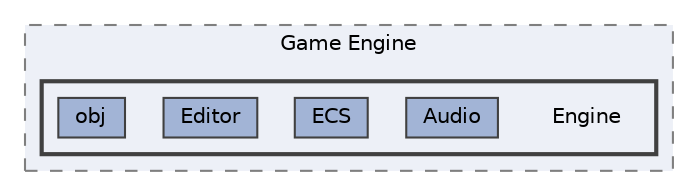digraph "C:/Users/danpe/Desktop/Coding/Personal/C#/Game Engine/Engine"
{
 // LATEX_PDF_SIZE
  bgcolor="transparent";
  edge [fontname=Helvetica,fontsize=10,labelfontname=Helvetica,labelfontsize=10];
  node [fontname=Helvetica,fontsize=10,shape=box,height=0.2,width=0.4];
  compound=true
  subgraph clusterdir_87a4de9eb618866d58bcb0d350b45dce {
    graph [ bgcolor="#edf0f7", pencolor="grey50", label="Game Engine", fontname=Helvetica,fontsize=10 style="filled,dashed", URL="dir_87a4de9eb618866d58bcb0d350b45dce.html",tooltip=""]
  subgraph clusterdir_0956fd3da6bab4d93bbb89467d76f820 {
    graph [ bgcolor="#edf0f7", pencolor="grey25", label="", fontname=Helvetica,fontsize=10 style="filled,bold", URL="dir_0956fd3da6bab4d93bbb89467d76f820.html",tooltip=""]
    dir_0956fd3da6bab4d93bbb89467d76f820 [shape=plaintext, label="Engine"];
  dir_5a1aaed1b5619843282e5d04cb3f63df [label="Audio", fillcolor="#a2b4d6", color="grey25", style="filled", URL="dir_5a1aaed1b5619843282e5d04cb3f63df.html",tooltip=""];
  dir_e9a606da3c88f8fda7cea3ca3dd9e4bb [label="ECS", fillcolor="#a2b4d6", color="grey25", style="filled", URL="dir_e9a606da3c88f8fda7cea3ca3dd9e4bb.html",tooltip=""];
  dir_3b409cbe19ff2ecbfdda6b1381c6b990 [label="Editor", fillcolor="#a2b4d6", color="grey25", style="filled", URL="dir_3b409cbe19ff2ecbfdda6b1381c6b990.html",tooltip=""];
  dir_4a5daf73340f3b20beb3d66efee3f18b [label="obj", fillcolor="#a2b4d6", color="grey25", style="filled", URL="dir_4a5daf73340f3b20beb3d66efee3f18b.html",tooltip=""];
  }
  }
}
